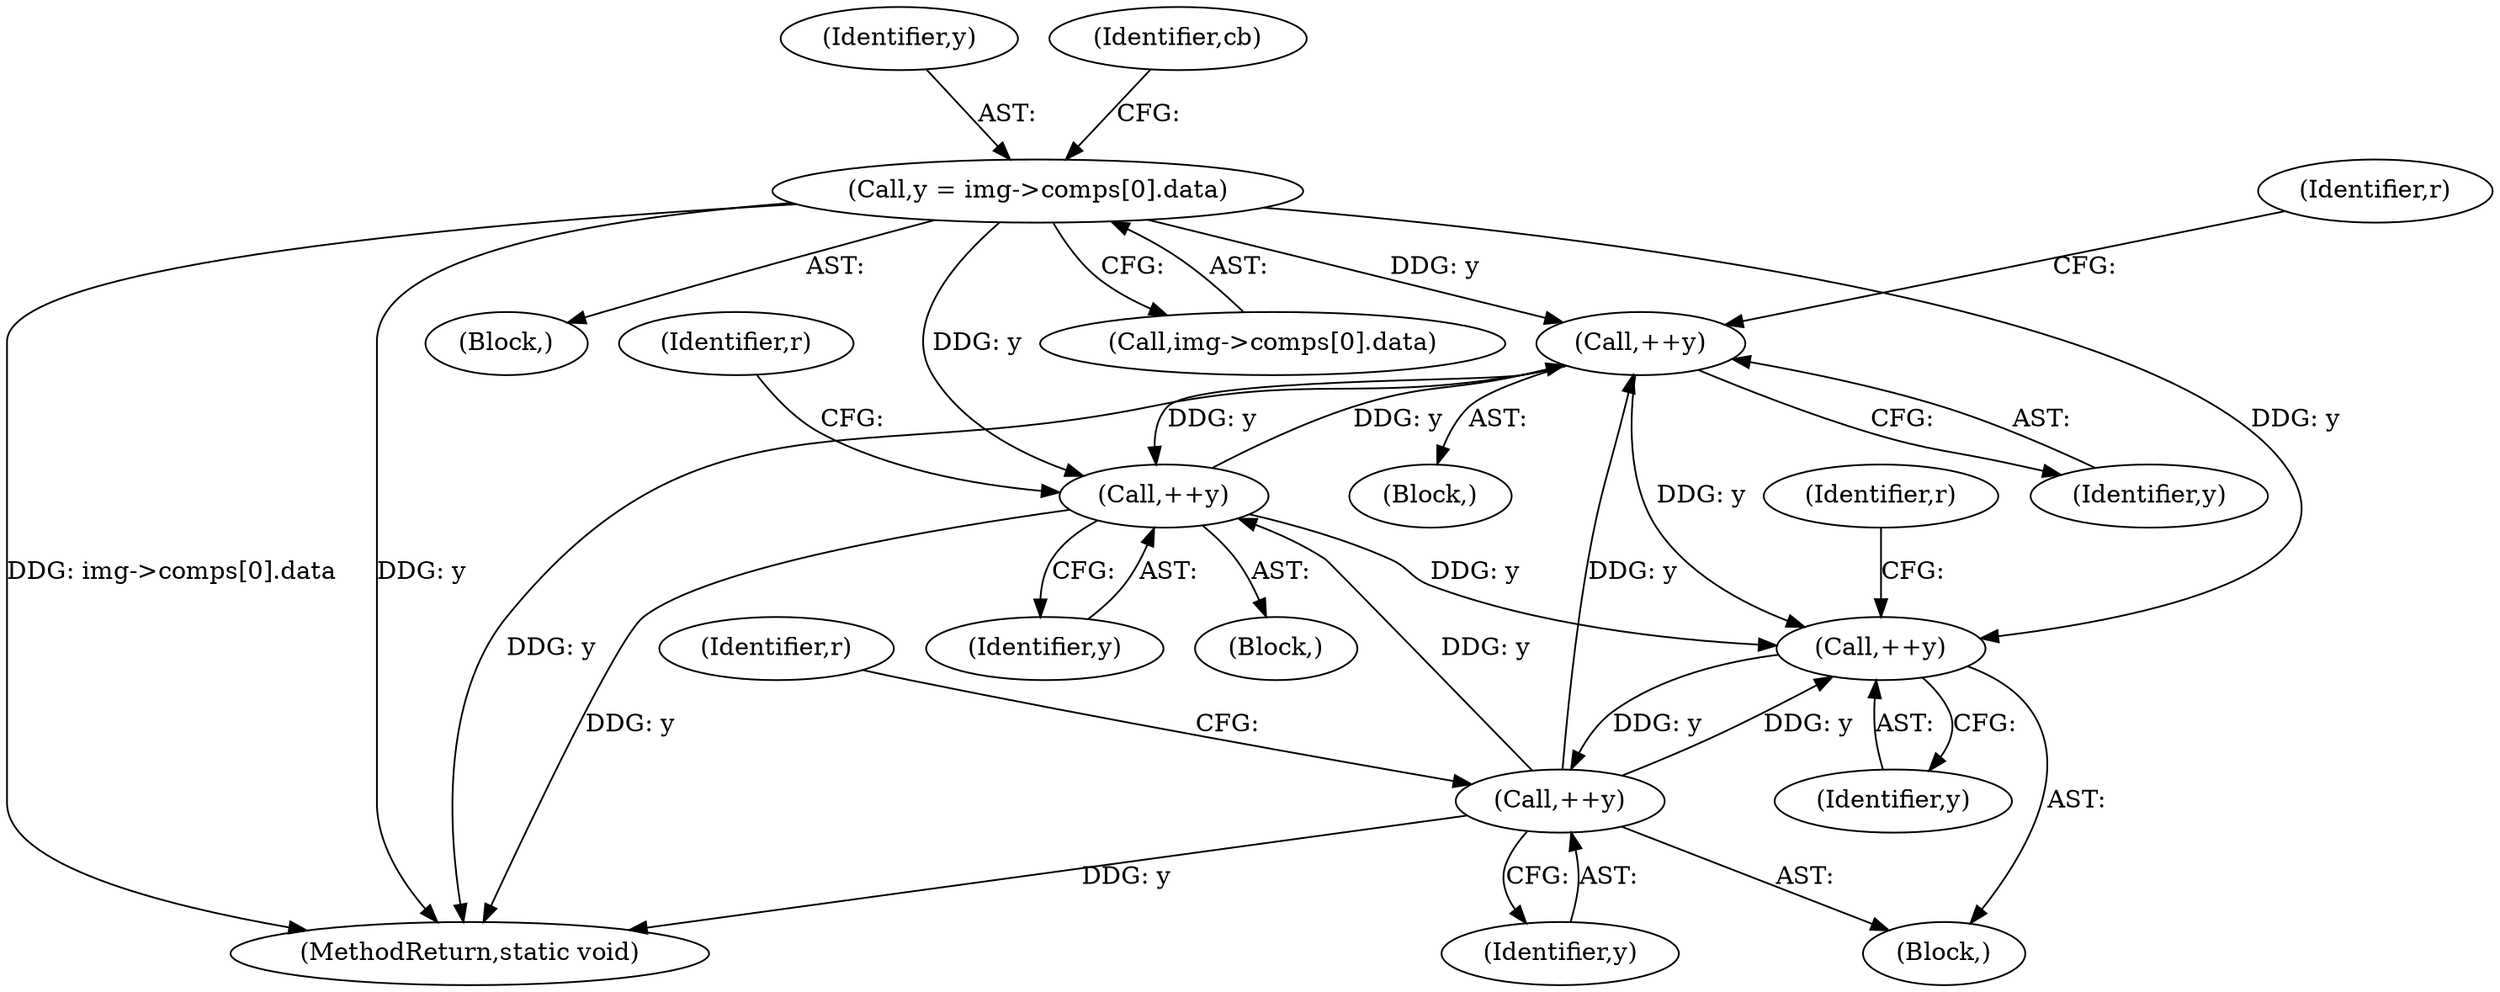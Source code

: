 digraph "0_openjpeg_15f081c89650dccee4aa4ae66f614c3fdb268767_1@pointer" {
"1000370" [label="(Call,++y)"];
"1000285" [label="(Call,++y)"];
"1000341" [label="(Call,++y)"];
"1000321" [label="(Call,++y)"];
"1000174" [label="(Call,y = img->comps[0].data)"];
"1000370" [label="(Call,++y)"];
"1000285" [label="(Call,++y)"];
"1000175" [label="(Identifier,y)"];
"1000370" [label="(Call,++y)"];
"1000321" [label="(Call,++y)"];
"1000371" [label="(Identifier,y)"];
"1000373" [label="(Identifier,r)"];
"1000104" [label="(Block,)"];
"1000286" [label="(Identifier,y)"];
"1000184" [label="(Identifier,cb)"];
"1000538" [label="(MethodReturn,static void)"];
"1000308" [label="(Block,)"];
"1000341" [label="(Call,++y)"];
"1000344" [label="(Identifier,r)"];
"1000322" [label="(Identifier,y)"];
"1000176" [label="(Call,img->comps[0].data)"];
"1000274" [label="(Block,)"];
"1000288" [label="(Identifier,r)"];
"1000174" [label="(Call,y = img->comps[0].data)"];
"1000357" [label="(Block,)"];
"1000342" [label="(Identifier,y)"];
"1000324" [label="(Identifier,r)"];
"1000370" -> "1000357"  [label="AST: "];
"1000370" -> "1000371"  [label="CFG: "];
"1000371" -> "1000370"  [label="AST: "];
"1000373" -> "1000370"  [label="CFG: "];
"1000370" -> "1000538"  [label="DDG: y"];
"1000370" -> "1000285"  [label="DDG: y"];
"1000370" -> "1000321"  [label="DDG: y"];
"1000285" -> "1000370"  [label="DDG: y"];
"1000341" -> "1000370"  [label="DDG: y"];
"1000174" -> "1000370"  [label="DDG: y"];
"1000285" -> "1000274"  [label="AST: "];
"1000285" -> "1000286"  [label="CFG: "];
"1000286" -> "1000285"  [label="AST: "];
"1000288" -> "1000285"  [label="CFG: "];
"1000285" -> "1000538"  [label="DDG: y"];
"1000341" -> "1000285"  [label="DDG: y"];
"1000174" -> "1000285"  [label="DDG: y"];
"1000285" -> "1000321"  [label="DDG: y"];
"1000341" -> "1000308"  [label="AST: "];
"1000341" -> "1000342"  [label="CFG: "];
"1000342" -> "1000341"  [label="AST: "];
"1000344" -> "1000341"  [label="CFG: "];
"1000341" -> "1000538"  [label="DDG: y"];
"1000341" -> "1000321"  [label="DDG: y"];
"1000321" -> "1000341"  [label="DDG: y"];
"1000321" -> "1000308"  [label="AST: "];
"1000321" -> "1000322"  [label="CFG: "];
"1000322" -> "1000321"  [label="AST: "];
"1000324" -> "1000321"  [label="CFG: "];
"1000174" -> "1000321"  [label="DDG: y"];
"1000174" -> "1000104"  [label="AST: "];
"1000174" -> "1000176"  [label="CFG: "];
"1000175" -> "1000174"  [label="AST: "];
"1000176" -> "1000174"  [label="AST: "];
"1000184" -> "1000174"  [label="CFG: "];
"1000174" -> "1000538"  [label="DDG: img->comps[0].data"];
"1000174" -> "1000538"  [label="DDG: y"];
}
